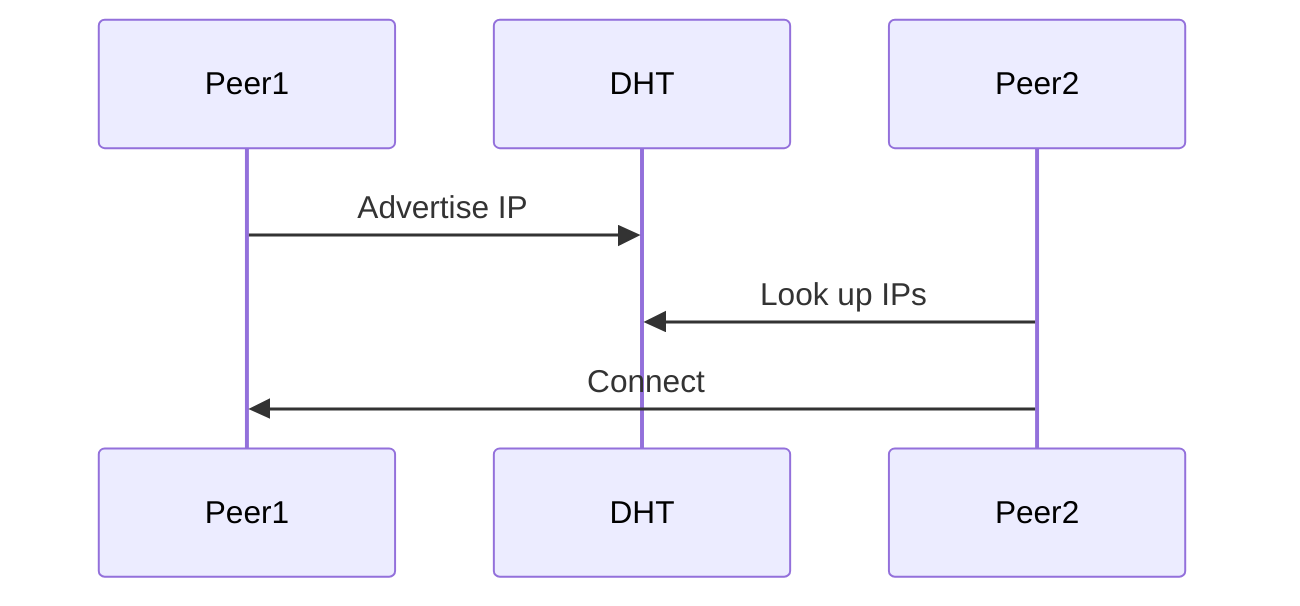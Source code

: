 sequenceDiagram
  Peer1 ->> DHT: Advertise IP
  Peer2 ->> DHT: Look up IPs
  Peer2 ->> Peer1: Connect